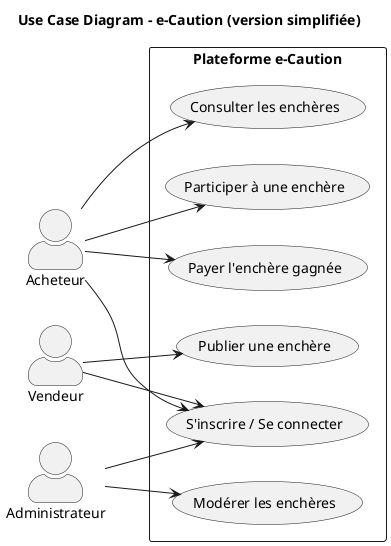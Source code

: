 @startuml
title Use Case Diagram - e-Caution (version simplifiée)

left to right direction
skinparam actorStyle awesome

actor Acheteur
actor Vendeur
actor Administrateur

rectangle "Plateforme e-Caution" {

  ' Cas d’usage communs
  usecase UC1 as "S'inscrire / Se connecter"
  usecase UC2 as "Consulter les enchères"

  ' Acheteur
  usecase UC3 as "Participer à une enchère"
  usecase UC4 as "Payer l'enchère gagnée"

  ' Vendeur
  usecase UC5 as "Publier une enchère"

  ' Admin
  usecase UC6 as "Modérer les enchères"
}

' Relations Acheteur
Acheteur --> UC1
Acheteur --> UC2
Acheteur --> UC3
Acheteur --> UC4

' Relations Vendeur
Vendeur --> UC1
Vendeur --> UC5

' Relations Admin
Administrateur --> UC1
Administrateur --> UC6

@enduml

